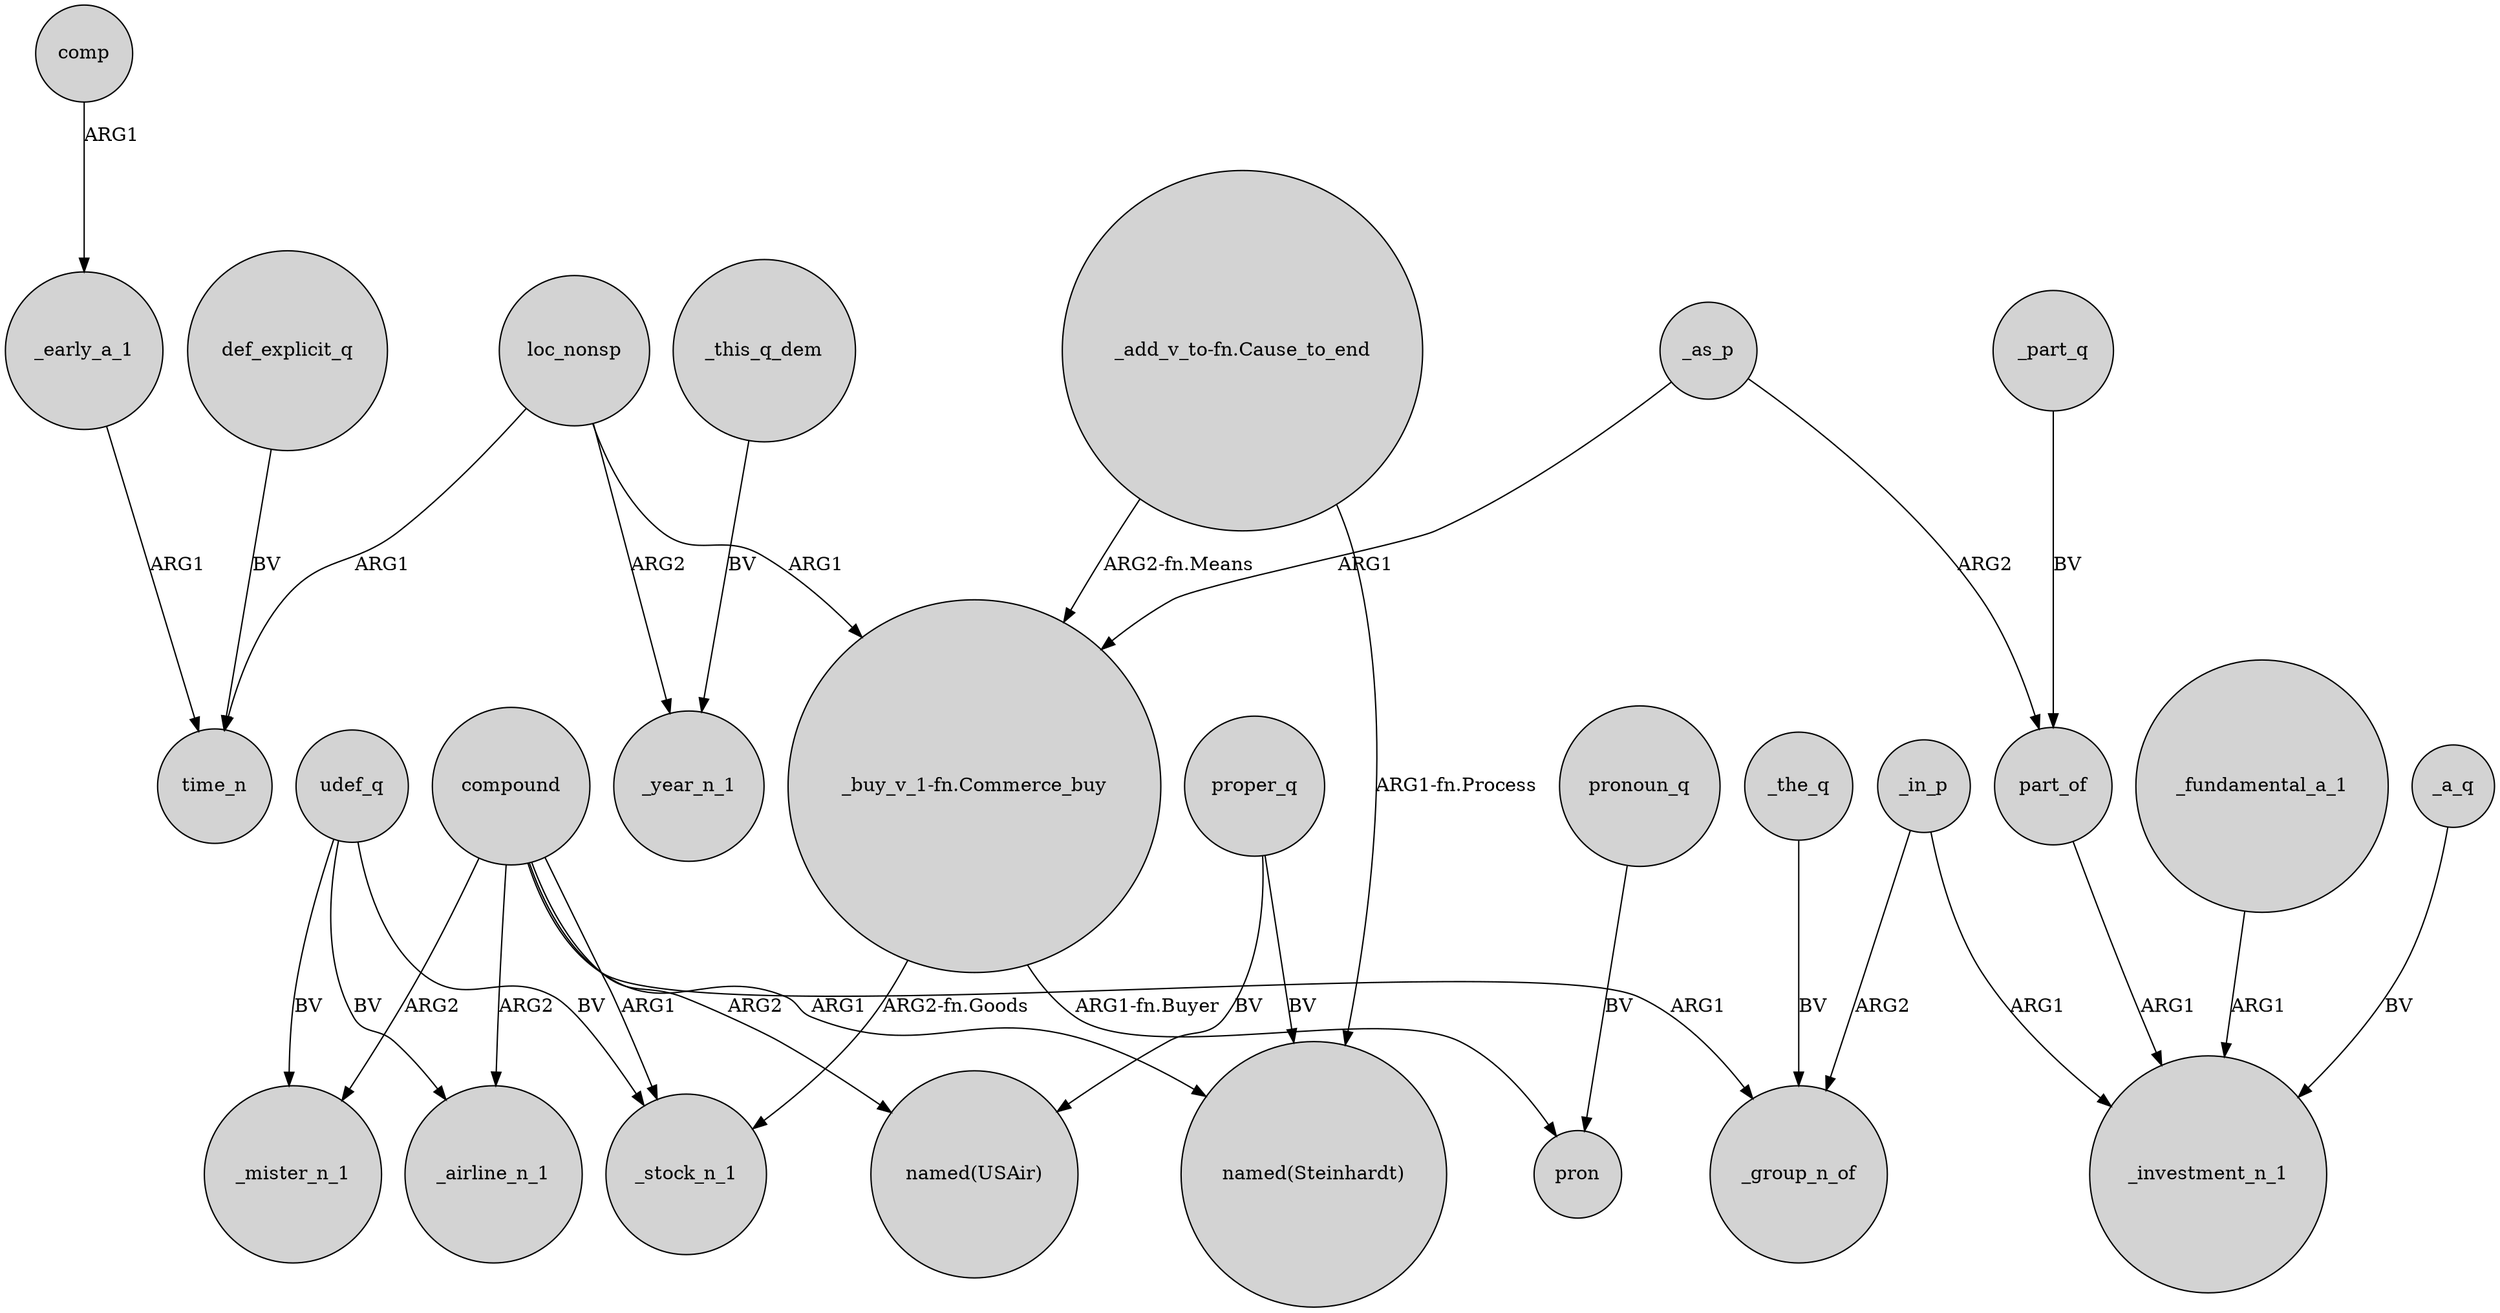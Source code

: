 digraph {
	node [shape=circle style=filled]
	_early_a_1 -> time_n [label=ARG1]
	compound -> _mister_n_1 [label=ARG2]
	"_buy_v_1-fn.Commerce_buy" -> _stock_n_1 [label="ARG2-fn.Goods"]
	_as_p -> part_of [label=ARG2]
	compound -> "named(USAir)" [label=ARG2]
	"_buy_v_1-fn.Commerce_buy" -> pron [label="ARG1-fn.Buyer"]
	proper_q -> "named(Steinhardt)" [label=BV]
	_in_p -> _investment_n_1 [label=ARG1]
	udef_q -> _airline_n_1 [label=BV]
	comp -> _early_a_1 [label=ARG1]
	udef_q -> _mister_n_1 [label=BV]
	"_add_v_to-fn.Cause_to_end" -> "named(Steinhardt)" [label="ARG1-fn.Process"]
	compound -> _group_n_of [label=ARG1]
	loc_nonsp -> _year_n_1 [label=ARG2]
	compound -> _stock_n_1 [label=ARG1]
	pronoun_q -> pron [label=BV]
	compound -> "named(Steinhardt)" [label=ARG1]
	udef_q -> _stock_n_1 [label=BV]
	_as_p -> "_buy_v_1-fn.Commerce_buy" [label=ARG1]
	compound -> _airline_n_1 [label=ARG2]
	_part_q -> part_of [label=BV]
	_fundamental_a_1 -> _investment_n_1 [label=ARG1]
	_the_q -> _group_n_of [label=BV]
	_a_q -> _investment_n_1 [label=BV]
	_this_q_dem -> _year_n_1 [label=BV]
	"_add_v_to-fn.Cause_to_end" -> "_buy_v_1-fn.Commerce_buy" [label="ARG2-fn.Means"]
	loc_nonsp -> time_n [label=ARG1]
	part_of -> _investment_n_1 [label=ARG1]
	loc_nonsp -> "_buy_v_1-fn.Commerce_buy" [label=ARG1]
	_in_p -> _group_n_of [label=ARG2]
	def_explicit_q -> time_n [label=BV]
	proper_q -> "named(USAir)" [label=BV]
}
